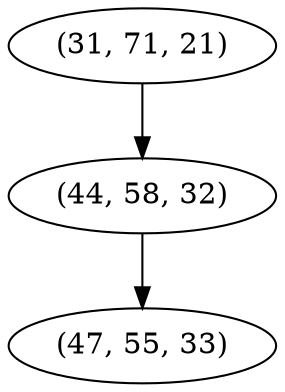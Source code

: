 digraph tree {
    "(31, 71, 21)";
    "(44, 58, 32)";
    "(47, 55, 33)";
    "(31, 71, 21)" -> "(44, 58, 32)";
    "(44, 58, 32)" -> "(47, 55, 33)";
}
